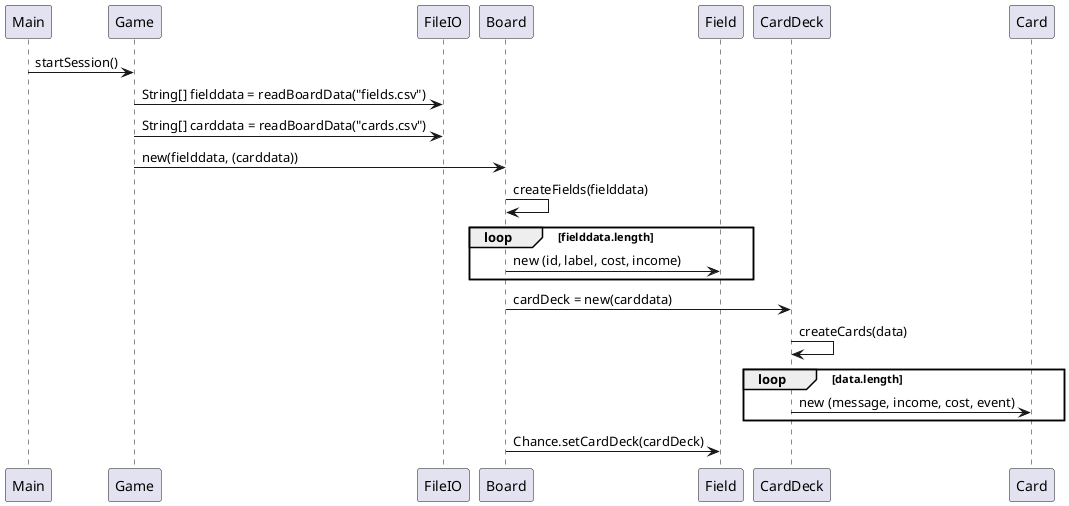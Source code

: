 @startuml
'https://plantuml.com/sequence-diagram


Main -> Game: startSession()



Game -> FileIO: String[] fielddata = readBoardData("fields.csv")
Game -> FileIO: String[] carddata = readBoardData("cards.csv")

Game -> Board : new(fielddata, (carddata))
Board -> Board : createFields(fielddata)

loop fielddata.length
Board -> Field : new (id, label, cost, income)
end

Board -> CardDeck : cardDeck = new(carddata)
CardDeck -> CardDeck : createCards(data)

loop data.length
CardDeck -> Card : new (message, income, cost, event)
end

Board -> Field : Chance.setCardDeck(cardDeck)


@enduml